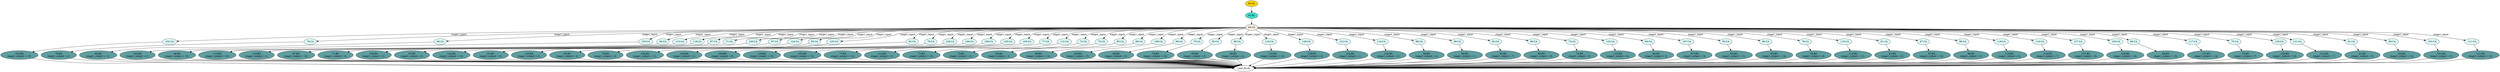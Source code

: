 strict digraph "" {
	node [label="\N"];
	"102:CA"	 [ast="<pyverilog.vparser.ast.Case object at 0x7fcbcfef7fd0>",
		fillcolor=lightcyan,
		label="102:CA",
		statements="[]",
		style=filled,
		typ=Case];
	"102:BS"	 [ast="<pyverilog.vparser.ast.BlockingSubstitution object at 0x7fcbcfef7e90>",
		fillcolor=cadetblue,
		label="102:BS
stage1_output = 15;",
		statements="[<pyverilog.vparser.ast.BlockingSubstitution object at 0x7fcbcfef7e90>]",
		style=filled,
		typ=BlockingSubstitution];
	"102:CA" -> "102:BS"	 [cond="[]",
		lineno=None];
	"79:CA"	 [ast="<pyverilog.vparser.ast.Case object at 0x7fcbf11d6e50>",
		fillcolor=lightcyan,
		label="79:CA",
		statements="[]",
		style=filled,
		typ=Case];
	"79:BS"	 [ast="<pyverilog.vparser.ast.BlockingSubstitution object at 0x7fcbf11d6ed0>",
		fillcolor=cadetblue,
		label="79:BS
stage1_output = 9;",
		statements="[<pyverilog.vparser.ast.BlockingSubstitution object at 0x7fcbf11d6ed0>]",
		style=filled,
		typ=BlockingSubstitution];
	"79:CA" -> "79:BS"	 [cond="[]",
		lineno=None];
	"109:BS"	 [ast="<pyverilog.vparser.ast.BlockingSubstitution object at 0x7fcbcfef7610>",
		fillcolor=cadetblue,
		label="109:BS
stage1_output = 5;",
		statements="[<pyverilog.vparser.ast.BlockingSubstitution object at 0x7fcbcfef7610>]",
		style=filled,
		typ=BlockingSubstitution];
	"Leaf_60:AL"	 [def_var="['stage1_output']",
		label="Leaf_60:AL"];
	"109:BS" -> "Leaf_60:AL"	 [cond="[]",
		lineno=None];
	"96:CA"	 [ast="<pyverilog.vparser.ast.Case object at 0x7fcbcfef7990>",
		fillcolor=lightcyan,
		label="96:CA",
		statements="[]",
		style=filled,
		typ=Case];
	"96:BS"	 [ast="<pyverilog.vparser.ast.BlockingSubstitution object at 0x7fcbcfef7890>",
		fillcolor=cadetblue,
		label="96:BS
stage1_output = 11;",
		statements="[<pyverilog.vparser.ast.BlockingSubstitution object at 0x7fcbcfef7890>]",
		style=filled,
		typ=BlockingSubstitution];
	"96:CA" -> "96:BS"	 [cond="[]",
		lineno=None];
	"105:BS"	 [ast="<pyverilog.vparser.ast.BlockingSubstitution object at 0x7fcbcfef7a10>",
		fillcolor=cadetblue,
		label="105:BS
stage1_output = 12;",
		statements="[<pyverilog.vparser.ast.BlockingSubstitution object at 0x7fcbcfef7a10>]",
		style=filled,
		typ=BlockingSubstitution];
	"105:BS" -> "Leaf_60:AL"	 [cond="[]",
		lineno=None];
	"78:BS"	 [ast="<pyverilog.vparser.ast.BlockingSubstitution object at 0x7fcbcfc3c650>",
		fillcolor=cadetblue,
		label="78:BS
stage1_output = 6;",
		statements="[<pyverilog.vparser.ast.BlockingSubstitution object at 0x7fcbcfc3c650>]",
		style=filled,
		typ=BlockingSubstitution];
	"78:BS" -> "Leaf_60:AL"	 [cond="[]",
		lineno=None];
	"103:CA"	 [ast="<pyverilog.vparser.ast.Case object at 0x7fcbcfc3c390>",
		fillcolor=lightcyan,
		label="103:CA",
		statements="[]",
		style=filled,
		typ=Case];
	"103:BS"	 [ast="<pyverilog.vparser.ast.BlockingSubstitution object at 0x7fcbcfc3c5d0>",
		fillcolor=cadetblue,
		label="103:BS
stage1_output = 2;",
		statements="[<pyverilog.vparser.ast.BlockingSubstitution object at 0x7fcbcfc3c5d0>]",
		style=filled,
		typ=BlockingSubstitution];
	"103:CA" -> "103:BS"	 [cond="[]",
		lineno=None];
	"84:CA"	 [ast="<pyverilog.vparser.ast.Case object at 0x7fcbcfc3c350>",
		fillcolor=lightcyan,
		label="84:CA",
		statements="[]",
		style=filled,
		typ=Case];
	"84:BS"	 [ast="<pyverilog.vparser.ast.BlockingSubstitution object at 0x7fcbcfc3c190>",
		fillcolor=cadetblue,
		label="84:BS
stage1_output = 13;",
		statements="[<pyverilog.vparser.ast.BlockingSubstitution object at 0x7fcbcfc3c190>]",
		style=filled,
		typ=BlockingSubstitution];
	"84:CA" -> "84:BS"	 [cond="[]",
		lineno=None];
	"113:CA"	 [ast="<pyverilog.vparser.ast.Case object at 0x7fcbcfc3cc10>",
		fillcolor=lightcyan,
		label="113:CA",
		statements="[]",
		style=filled,
		typ=Case];
	"113:BS"	 [ast="<pyverilog.vparser.ast.BlockingSubstitution object at 0x7fcbcfc3c9d0>",
		fillcolor=cadetblue,
		label="113:BS
stage1_output = 10;",
		statements="[<pyverilog.vparser.ast.BlockingSubstitution object at 0x7fcbcfc3c9d0>]",
		style=filled,
		typ=BlockingSubstitution];
	"113:CA" -> "113:BS"	 [cond="[]",
		lineno=None];
	"99:BS"	 [ast="<pyverilog.vparser.ast.BlockingSubstitution object at 0x7fcbcfc3cb50>",
		fillcolor=cadetblue,
		label="99:BS
stage1_output = 4;",
		statements="[<pyverilog.vparser.ast.BlockingSubstitution object at 0x7fcbcfc3cb50>]",
		style=filled,
		typ=BlockingSubstitution];
	"99:BS" -> "Leaf_60:AL"	 [cond="[]",
		lineno=None];
	"119:CA"	 [ast="<pyverilog.vparser.ast.Case object at 0x7fcbcfc3c750>",
		fillcolor=lightcyan,
		label="119:CA",
		statements="[]",
		style=filled,
		typ=Case];
	"119:BS"	 [ast="<pyverilog.vparser.ast.BlockingSubstitution object at 0x7fcbcfc3c510>",
		fillcolor=cadetblue,
		label="119:BS
stage1_output = 1;",
		statements="[<pyverilog.vparser.ast.BlockingSubstitution object at 0x7fcbcfc3c510>]",
		style=filled,
		typ=BlockingSubstitution];
	"119:CA" -> "119:BS"	 [cond="[]",
		lineno=None];
	"87:CA"	 [ast="<pyverilog.vparser.ast.Case object at 0x7fcbf11bc050>",
		fillcolor=lightcyan,
		label="87:CA",
		statements="[]",
		style=filled,
		typ=Case];
	"87:BS"	 [ast="<pyverilog.vparser.ast.BlockingSubstitution object at 0x7fcbf11bc0d0>",
		fillcolor=cadetblue,
		label="87:BS
stage1_output = 13;",
		statements="[<pyverilog.vparser.ast.BlockingSubstitution object at 0x7fcbf11bc0d0>]",
		style=filled,
		typ=BlockingSubstitution];
	"87:CA" -> "87:BS"	 [cond="[]",
		lineno=None];
	"95:BS"	 [ast="<pyverilog.vparser.ast.BlockingSubstitution object at 0x7fcbf11bc390>",
		fillcolor=cadetblue,
		label="95:BS
stage1_output = 3;",
		statements="[<pyverilog.vparser.ast.BlockingSubstitution object at 0x7fcbf11bc390>]",
		style=filled,
		typ=BlockingSubstitution];
	"95:BS" -> "Leaf_60:AL"	 [cond="[]",
		lineno=None];
	"126:BS"	 [ast="<pyverilog.vparser.ast.BlockingSubstitution object at 0x7fcbf11bc510>",
		fillcolor=cadetblue,
		label="126:BS
stage1_output = 11;",
		statements="[<pyverilog.vparser.ast.BlockingSubstitution object at 0x7fcbf11bc510>]",
		style=filled,
		typ=BlockingSubstitution];
	"126:BS" -> "Leaf_60:AL"	 [cond="[]",
		lineno=None];
	"71:CA"	 [ast="<pyverilog.vparser.ast.Case object at 0x7fcbf11bc690>",
		fillcolor=lightcyan,
		label="71:CA",
		statements="[]",
		style=filled,
		typ=Case];
	"71:BS"	 [ast="<pyverilog.vparser.ast.BlockingSubstitution object at 0x7fcbf11bc710>",
		fillcolor=cadetblue,
		label="71:BS
stage1_output = 4;",
		statements="[<pyverilog.vparser.ast.BlockingSubstitution object at 0x7fcbf11bc710>]",
		style=filled,
		typ=BlockingSubstitution];
	"71:CA" -> "71:BS"	 [cond="[]",
		lineno=None];
	"120:BS"	 [ast="<pyverilog.vparser.ast.BlockingSubstitution object at 0x7fcbf11f6450>",
		fillcolor=cadetblue,
		label="120:BS
stage1_output = 10;",
		statements="[<pyverilog.vparser.ast.BlockingSubstitution object at 0x7fcbf11f6450>]",
		style=filled,
		typ=BlockingSubstitution];
	"120:BS" -> "Leaf_60:AL"	 [cond="[]",
		lineno=None];
	"106:CA"	 [ast="<pyverilog.vparser.ast.Case object at 0x7fcbf11e6e50>",
		fillcolor=lightcyan,
		label="106:CA",
		statements="[]",
		style=filled,
		typ=Case];
	"106:BS"	 [ast="<pyverilog.vparser.ast.BlockingSubstitution object at 0x7fcbf11e6ed0>",
		fillcolor=cadetblue,
		label="106:BS
stage1_output = 2;",
		statements="[<pyverilog.vparser.ast.BlockingSubstitution object at 0x7fcbf11e6ed0>]",
		style=filled,
		typ=BlockingSubstitution];
	"106:CA" -> "106:BS"	 [cond="[]",
		lineno=None];
	"97:CA"	 [ast="<pyverilog.vparser.ast.Case object at 0x7fcbf11c5990>",
		fillcolor=lightcyan,
		label="97:CA",
		statements="[]",
		style=filled,
		typ=Case];
	"97:BS"	 [ast="<pyverilog.vparser.ast.BlockingSubstitution object at 0x7fcbf11c5a10>",
		fillcolor=cadetblue,
		label="97:BS
stage1_output = 8;",
		statements="[<pyverilog.vparser.ast.BlockingSubstitution object at 0x7fcbf11c5a10>]",
		style=filled,
		typ=BlockingSubstitution];
	"97:CA" -> "97:BS"	 [cond="[]",
		lineno=None];
	"124:CA"	 [ast="<pyverilog.vparser.ast.Case object at 0x7fcbf11bcc90>",
		fillcolor=lightcyan,
		label="124:CA",
		statements="[]",
		style=filled,
		typ=Case];
	"124:BS"	 [ast="<pyverilog.vparser.ast.BlockingSubstitution object at 0x7fcbf11bcd10>",
		fillcolor=cadetblue,
		label="124:BS
stage1_output = 13;",
		statements="[<pyverilog.vparser.ast.BlockingSubstitution object at 0x7fcbf11bcd10>]",
		style=filled,
		typ=BlockingSubstitution];
	"124:CA" -> "124:BS"	 [cond="[]",
		lineno=None];
	"83:CA"	 [ast="<pyverilog.vparser.ast.Case object at 0x7fcbf11bced0>",
		fillcolor=lightcyan,
		label="83:CA",
		statements="[]",
		style=filled,
		typ=Case];
	"83:BS"	 [ast="<pyverilog.vparser.ast.BlockingSubstitution object at 0x7fcbf11bcf50>",
		fillcolor=cadetblue,
		label="83:BS
stage1_output = 6;",
		statements="[<pyverilog.vparser.ast.BlockingSubstitution object at 0x7fcbf11bcf50>]",
		style=filled,
		typ=BlockingSubstitution];
	"83:CA" -> "83:BS"	 [cond="[]",
		lineno=None];
	"125:CA"	 [ast="<pyverilog.vparser.ast.Case object at 0x7fcbf11c5150>",
		fillcolor=lightcyan,
		label="125:CA",
		statements="[]",
		style=filled,
		typ=Case];
	"125:BS"	 [ast="<pyverilog.vparser.ast.BlockingSubstitution object at 0x7fcbf11c51d0>",
		fillcolor=cadetblue,
		label="125:BS
stage1_output = 0;",
		statements="[<pyverilog.vparser.ast.BlockingSubstitution object at 0x7fcbf11c51d0>]",
		style=filled,
		typ=BlockingSubstitution];
	"125:CA" -> "125:BS"	 [cond="[]",
		lineno=None];
	"84:BS" -> "Leaf_60:AL"	 [cond="[]",
		lineno=None];
	"103:BS" -> "Leaf_60:AL"	 [cond="[]",
		lineno=None];
	"82:CA"	 [ast="<pyverilog.vparser.ast.Case object at 0x7fcbf11c5390>",
		fillcolor=lightcyan,
		label="82:CA",
		statements="[]",
		style=filled,
		typ=Case];
	"82:BS"	 [ast="<pyverilog.vparser.ast.BlockingSubstitution object at 0x7fcbf11c5410>",
		fillcolor=cadetblue,
		label="82:BS
stage1_output = 0;",
		statements="[<pyverilog.vparser.ast.BlockingSubstitution object at 0x7fcbf11c5410>]",
		style=filled,
		typ=BlockingSubstitution];
	"82:CA" -> "82:BS"	 [cond="[]",
		lineno=None];
	"76:CA"	 [ast="<pyverilog.vparser.ast.Case object at 0x7fcbf11c55d0>",
		fillcolor=lightcyan,
		label="76:CA",
		statements="[]",
		style=filled,
		typ=Case];
	"76:BS"	 [ast="<pyverilog.vparser.ast.BlockingSubstitution object at 0x7fcbf11c5650>",
		fillcolor=cadetblue,
		label="76:BS
stage1_output = 2;",
		statements="[<pyverilog.vparser.ast.BlockingSubstitution object at 0x7fcbf11c5650>]",
		style=filled,
		typ=BlockingSubstitution];
	"76:CA" -> "76:BS"	 [cond="[]",
		lineno=None];
	"74:BS"	 [ast="<pyverilog.vparser.ast.BlockingSubstitution object at 0x7fcbf11c5810>",
		fillcolor=cadetblue,
		label="74:BS
stage1_output = 9;",
		statements="[<pyverilog.vparser.ast.BlockingSubstitution object at 0x7fcbf11c5810>]",
		style=filled,
		typ=BlockingSubstitution];
	"74:BS" -> "Leaf_60:AL"	 [cond="[]",
		lineno=None];
	"90:BS"	 [ast="<pyverilog.vparser.ast.BlockingSubstitution object at 0x7fcbf11bcb10>",
		fillcolor=cadetblue,
		label="90:BS
stage1_output = 14;",
		statements="[<pyverilog.vparser.ast.BlockingSubstitution object at 0x7fcbf11bcb10>]",
		style=filled,
		typ=BlockingSubstitution];
	"90:BS" -> "Leaf_60:AL"	 [cond="[]",
		lineno=None];
	"126:CA"	 [ast="<pyverilog.vparser.ast.Case object at 0x7fcbf11c5bd0>",
		fillcolor=lightcyan,
		label="126:CA",
		statements="[]",
		style=filled,
		typ=Case];
	"126:CA" -> "126:BS"	 [cond="[]",
		lineno=None];
	"71:BS" -> "Leaf_60:AL"	 [cond="[]",
		lineno=None];
	"100:BS"	 [ast="<pyverilog.vparser.ast.BlockingSubstitution object at 0x7fcbf11c5c90>",
		fillcolor=cadetblue,
		label="100:BS
stage1_output = 14;",
		statements="[<pyverilog.vparser.ast.BlockingSubstitution object at 0x7fcbf11c5c90>]",
		style=filled,
		typ=BlockingSubstitution];
	"100:BS" -> "Leaf_60:AL"	 [cond="[]",
		lineno=None];
	"73:BS"	 [ast="<pyverilog.vparser.ast.BlockingSubstitution object at 0x7fcbf11c5e10>",
		fillcolor=cadetblue,
		label="73:BS
stage1_output = 2;",
		statements="[<pyverilog.vparser.ast.BlockingSubstitution object at 0x7fcbf11c5e10>]",
		style=filled,
		typ=BlockingSubstitution];
	"73:BS" -> "Leaf_60:AL"	 [cond="[]",
		lineno=None];
	"67:BS"	 [ast="<pyverilog.vparser.ast.BlockingSubstitution object at 0x7fcbf11ceed0>",
		fillcolor=cadetblue,
		label="67:BS
stage1_output = 10;",
		statements="[<pyverilog.vparser.ast.BlockingSubstitution object at 0x7fcbf11ceed0>]",
		style=filled,
		typ=BlockingSubstitution];
	"67:BS" -> "Leaf_60:AL"	 [cond="[]",
		lineno=None];
	"115:BS"	 [ast="<pyverilog.vparser.ast.BlockingSubstitution object at 0x7fcbf11eeb10>",
		fillcolor=cadetblue,
		label="115:BS
stage1_output = 11;",
		statements="[<pyverilog.vparser.ast.BlockingSubstitution object at 0x7fcbf11eeb10>]",
		style=filled,
		typ=BlockingSubstitution];
	"115:BS" -> "Leaf_60:AL"	 [cond="[]",
		lineno=None];
	"123:BS"	 [ast="<pyverilog.vparser.ast.BlockingSubstitution object at 0x7fcbf11f6b10>",
		fillcolor=cadetblue,
		label="123:BS
stage1_output = 6;",
		statements="[<pyverilog.vparser.ast.BlockingSubstitution object at 0x7fcbf11f6b10>]",
		style=filled,
		typ=BlockingSubstitution];
	"123:BS" -> "Leaf_60:AL"	 [cond="[]",
		lineno=None];
	"104:CA"	 [ast="<pyverilog.vparser.ast.Case object at 0x7fcbf11ce690>",
		fillcolor=lightcyan,
		label="104:CA",
		statements="[]",
		style=filled,
		typ=Case];
	"104:BS"	 [ast="<pyverilog.vparser.ast.BlockingSubstitution object at 0x7fcbf11ce710>",
		fillcolor=cadetblue,
		label="104:BS
stage1_output = 5;",
		statements="[<pyverilog.vparser.ast.BlockingSubstitution object at 0x7fcbf11ce710>]",
		style=filled,
		typ=BlockingSubstitution];
	"104:CA" -> "104:BS"	 [cond="[]",
		lineno=None];
	"108:CA"	 [ast="<pyverilog.vparser.ast.Case object at 0x7fcbf11ce8d0>",
		fillcolor=lightcyan,
		label="108:CA",
		statements="[]",
		style=filled,
		typ=Case];
	"108:BS"	 [ast="<pyverilog.vparser.ast.BlockingSubstitution object at 0x7fcbf11ce950>",
		fillcolor=cadetblue,
		label="108:BS
stage1_output = 8;",
		statements="[<pyverilog.vparser.ast.BlockingSubstitution object at 0x7fcbf11ce950>]",
		style=filled,
		typ=BlockingSubstitution];
	"108:CA" -> "108:BS"	 [cond="[]",
		lineno=None];
	"64:CS"	 [ast="<pyverilog.vparser.ast.CaseStatement object at 0x7fcbf11ceb10>",
		fillcolor=linen,
		label="64:CS",
		statements="[]",
		style=filled,
		typ=CaseStatement];
	"64:CS" -> "102:CA"	 [cond="['stage1_input']",
		label=stage1_input,
		lineno=64];
	"64:CS" -> "79:CA"	 [cond="['stage1_input']",
		label=stage1_input,
		lineno=64];
	"64:CS" -> "96:CA"	 [cond="['stage1_input']",
		label=stage1_input,
		lineno=64];
	"64:CS" -> "103:CA"	 [cond="['stage1_input']",
		label=stage1_input,
		lineno=64];
	"64:CS" -> "84:CA"	 [cond="['stage1_input']",
		label=stage1_input,
		lineno=64];
	"64:CS" -> "113:CA"	 [cond="['stage1_input']",
		label=stage1_input,
		lineno=64];
	"64:CS" -> "119:CA"	 [cond="['stage1_input']",
		label=stage1_input,
		lineno=64];
	"64:CS" -> "87:CA"	 [cond="['stage1_input']",
		label=stage1_input,
		lineno=64];
	"64:CS" -> "71:CA"	 [cond="['stage1_input']",
		label=stage1_input,
		lineno=64];
	"64:CS" -> "106:CA"	 [cond="['stage1_input']",
		label=stage1_input,
		lineno=64];
	"64:CS" -> "97:CA"	 [cond="['stage1_input']",
		label=stage1_input,
		lineno=64];
	"64:CS" -> "124:CA"	 [cond="['stage1_input']",
		label=stage1_input,
		lineno=64];
	"64:CS" -> "83:CA"	 [cond="['stage1_input']",
		label=stage1_input,
		lineno=64];
	"64:CS" -> "125:CA"	 [cond="['stage1_input']",
		label=stage1_input,
		lineno=64];
	"64:CS" -> "82:CA"	 [cond="['stage1_input']",
		label=stage1_input,
		lineno=64];
	"64:CS" -> "76:CA"	 [cond="['stage1_input']",
		label=stage1_input,
		lineno=64];
	"64:CS" -> "126:CA"	 [cond="['stage1_input']",
		label=stage1_input,
		lineno=64];
	"64:CS" -> "104:CA"	 [cond="['stage1_input']",
		label=stage1_input,
		lineno=64];
	"64:CS" -> "108:CA"	 [cond="['stage1_input']",
		label=stage1_input,
		lineno=64];
	"129:CA"	 [ast="<pyverilog.vparser.ast.Case object at 0x7fcbf11f6cd0>",
		fillcolor=lightcyan,
		label="129:CA",
		statements="[]",
		style=filled,
		typ=Case];
	"64:CS" -> "129:CA"	 [cond="['stage1_input']",
		label=stage1_input,
		lineno=64];
	"105:CA"	 [ast="<pyverilog.vparser.ast.Case object at 0x7fcbf11e6d90>",
		fillcolor=lightcyan,
		label="105:CA",
		statements="[]",
		style=filled,
		typ=Case];
	"64:CS" -> "105:CA"	 [cond="['stage1_input']",
		label=stage1_input,
		lineno=64];
	"77:CA"	 [ast="<pyverilog.vparser.ast.Case object at 0x7fcbf11c5f90>",
		fillcolor=lightcyan,
		label="77:CA",
		statements="[]",
		style=filled,
		typ=Case];
	"64:CS" -> "77:CA"	 [cond="['stage1_input']",
		label=stage1_input,
		lineno=64];
	"112:CA"	 [ast="<pyverilog.vparser.ast.Case object at 0x7fcbf11ce210>",
		fillcolor=lightcyan,
		label="112:CA",
		statements="[]",
		style=filled,
		typ=Case];
	"64:CS" -> "112:CA"	 [cond="['stage1_input']",
		label=stage1_input,
		lineno=64];
	"72:CA"	 [ast="<pyverilog.vparser.ast.Case object at 0x7fcbf11d6790>",
		fillcolor=lightcyan,
		label="72:CA",
		statements="[]",
		style=filled,
		typ=Case];
	"64:CS" -> "72:CA"	 [cond="['stage1_input']",
		label=stage1_input,
		lineno=64];
	"73:CA"	 [ast="<pyverilog.vparser.ast.Case object at 0x7fcbf11d69d0>",
		fillcolor=lightcyan,
		label="73:CA",
		statements="[]",
		style=filled,
		typ=Case];
	"64:CS" -> "73:CA"	 [cond="['stage1_input']",
		label=stage1_input,
		lineno=64];
	"85:CA"	 [ast="<pyverilog.vparser.ast.Case object at 0x7fcbf11de3d0>",
		fillcolor=lightcyan,
		label="85:CA",
		statements="[]",
		style=filled,
		typ=Case];
	"64:CS" -> "85:CA"	 [cond="['stage1_input']",
		label=stage1_input,
		lineno=64];
	"89:CA"	 [ast="<pyverilog.vparser.ast.Case object at 0x7fcbf11dea90>",
		fillcolor=lightcyan,
		label="89:CA",
		statements="[]",
		style=filled,
		typ=Case];
	"64:CS" -> "89:CA"	 [cond="['stage1_input']",
		label=stage1_input,
		lineno=64];
	"109:CA"	 [ast="<pyverilog.vparser.ast.Case object at 0x7fcbf11ee310>",
		fillcolor=lightcyan,
		label="109:CA",
		statements="[]",
		style=filled,
		typ=Case];
	"64:CS" -> "109:CA"	 [cond="['stage1_input']",
		label=stage1_input,
		lineno=64];
	"98:CA"	 [ast="<pyverilog.vparser.ast.Case object at 0x7fcbf11e6790>",
		fillcolor=lightcyan,
		label="98:CA",
		statements="[]",
		style=filled,
		typ=Case];
	"64:CS" -> "98:CA"	 [cond="['stage1_input']",
		label=stage1_input,
		lineno=64];
	"70:CA"	 [ast="<pyverilog.vparser.ast.Case object at 0x7fcbf11d6550>",
		fillcolor=lightcyan,
		label="70:CA",
		statements="[]",
		style=filled,
		typ=Case];
	"64:CS" -> "70:CA"	 [cond="['stage1_input']",
		label=stage1_input,
		lineno=64];
	"95:CA"	 [ast="<pyverilog.vparser.ast.Case object at 0x7fcbf11e66d0>",
		fillcolor=lightcyan,
		label="95:CA",
		statements="[]",
		style=filled,
		typ=Case];
	"64:CS" -> "95:CA"	 [cond="['stage1_input']",
		label=stage1_input,
		lineno=64];
	"99:CA"	 [ast="<pyverilog.vparser.ast.Case object at 0x7fcbf11e69d0>",
		fillcolor=lightcyan,
		label="99:CA",
		statements="[]",
		style=filled,
		typ=Case];
	"64:CS" -> "99:CA"	 [cond="['stage1_input']",
		label=stage1_input,
		lineno=64];
	"110:CA"	 [ast="<pyverilog.vparser.ast.Case object at 0x7fcbf11ee3d0>",
		fillcolor=lightcyan,
		label="110:CA",
		statements="[]",
		style=filled,
		typ=Case];
	"64:CS" -> "110:CA"	 [cond="['stage1_input']",
		label=stage1_input,
		lineno=64];
	"128:CA"	 [ast="<pyverilog.vparser.ast.Case object at 0x7fcbf11ce450>",
		fillcolor=lightcyan,
		label="128:CA",
		statements="[]",
		style=filled,
		typ=Case];
	"64:CS" -> "128:CA"	 [cond="['stage1_input']",
		label=stage1_input,
		lineno=64];
	"122:CA"	 [ast="<pyverilog.vparser.ast.Case object at 0x7fcbf11f6850>",
		fillcolor=lightcyan,
		label="122:CA",
		statements="[]",
		style=filled,
		typ=Case];
	"64:CS" -> "122:CA"	 [cond="['stage1_input']",
		label=stage1_input,
		lineno=64];
	"116:CA"	 [ast="<pyverilog.vparser.ast.Case object at 0x7fcbf11eecd0>",
		fillcolor=lightcyan,
		label="116:CA",
		statements="[]",
		style=filled,
		typ=Case];
	"64:CS" -> "116:CA"	 [cond="['stage1_input']",
		label=stage1_input,
		lineno=64];
	"88:CA"	 [ast="<pyverilog.vparser.ast.Case object at 0x7fcbf11de850>",
		fillcolor=lightcyan,
		label="88:CA",
		statements="[]",
		style=filled,
		typ=Case];
	"64:CS" -> "88:CA"	 [cond="['stage1_input']",
		label=stage1_input,
		lineno=64];
	"68:CA"	 [ast="<pyverilog.vparser.ast.Case object at 0x7fcbf11d60d0>",
		fillcolor=lightcyan,
		label="68:CA",
		statements="[]",
		style=filled,
		typ=Case];
	"64:CS" -> "68:CA"	 [cond="['stage1_input']",
		label=stage1_input,
		lineno=64];
	"92:CA"	 [ast="<pyverilog.vparser.ast.Case object at 0x7fcbf11defd0>",
		fillcolor=lightcyan,
		label="92:CA",
		statements="[]",
		style=filled,
		typ=Case];
	"64:CS" -> "92:CA"	 [cond="['stage1_input']",
		label=stage1_input,
		lineno=64];
	"80:CA"	 [ast="<pyverilog.vparser.ast.Case object at 0x7fcbf11de0d0>",
		fillcolor=lightcyan,
		label="80:CA",
		statements="[]",
		style=filled,
		typ=Case];
	"64:CS" -> "80:CA"	 [cond="['stage1_input']",
		label=stage1_input,
		lineno=64];
	"74:CA"	 [ast="<pyverilog.vparser.ast.Case object at 0x7fcbf11d6a90>",
		fillcolor=lightcyan,
		label="74:CA",
		statements="[]",
		style=filled,
		typ=Case];
	"64:CS" -> "74:CA"	 [cond="['stage1_input']",
		label=stage1_input,
		lineno=64];
	"123:CA"	 [ast="<pyverilog.vparser.ast.Case object at 0x7fcbf11f6a90>",
		fillcolor=lightcyan,
		label="123:CA",
		statements="[]",
		style=filled,
		typ=Case];
	"64:CS" -> "123:CA"	 [cond="['stage1_input']",
		label=stage1_input,
		lineno=64];
	"94:CA"	 [ast="<pyverilog.vparser.ast.Case object at 0x7fcbf11e6490>",
		fillcolor=lightcyan,
		label="94:CA",
		statements="[]",
		style=filled,
		typ=Case];
	"64:CS" -> "94:CA"	 [cond="['stage1_input']",
		label=stage1_input,
		lineno=64];
	"107:CA"	 [ast="<pyverilog.vparser.ast.Case object at 0x7fcbf11ee0d0>",
		fillcolor=lightcyan,
		label="107:CA",
		statements="[]",
		style=filled,
		typ=Case];
	"64:CS" -> "107:CA"	 [cond="['stage1_input']",
		label=stage1_input,
		lineno=64];
	"93:CA"	 [ast="<pyverilog.vparser.ast.Case object at 0x7fcbf11e6250>",
		fillcolor=lightcyan,
		label="93:CA",
		statements="[]",
		style=filled,
		typ=Case];
	"64:CS" -> "93:CA"	 [cond="['stage1_input']",
		label=stage1_input,
		lineno=64];
	"90:CA"	 [ast="<pyverilog.vparser.ast.Case object at 0x7fcbf11decd0>",
		fillcolor=lightcyan,
		label="90:CA",
		statements="[]",
		style=filled,
		typ=Case];
	"64:CS" -> "90:CA"	 [cond="['stage1_input']",
		label=stage1_input,
		lineno=64];
	"78:CA"	 [ast="<pyverilog.vparser.ast.Case object at 0x7fcbf11d6d90>",
		fillcolor=lightcyan,
		label="78:CA",
		statements="[]",
		style=filled,
		typ=Case];
	"64:CS" -> "78:CA"	 [cond="['stage1_input']",
		label=stage1_input,
		lineno=64];
	"115:CA"	 [ast="<pyverilog.vparser.ast.Case object at 0x7fcbf11eea90>",
		fillcolor=lightcyan,
		label="115:CA",
		statements="[]",
		style=filled,
		typ=Case];
	"64:CS" -> "115:CA"	 [cond="['stage1_input']",
		label=stage1_input,
		lineno=64];
	"91:CA"	 [ast="<pyverilog.vparser.ast.Case object at 0x7fcbf11ded90>",
		fillcolor=lightcyan,
		label="91:CA",
		statements="[]",
		style=filled,
		typ=Case];
	"64:CS" -> "91:CA"	 [cond="['stage1_input']",
		label=stage1_input,
		lineno=64];
	"67:CA"	 [ast="<pyverilog.vparser.ast.Case object at 0x7fcbf11cee50>",
		fillcolor=lightcyan,
		label="67:CA",
		statements="[]",
		style=filled,
		typ=Case];
	"64:CS" -> "67:CA"	 [cond="['stage1_input']",
		label=stage1_input,
		lineno=64];
	"86:CA"	 [ast="<pyverilog.vparser.ast.Case object at 0x7fcbf11de610>",
		fillcolor=lightcyan,
		label="86:CA",
		statements="[]",
		style=filled,
		typ=Case];
	"64:CS" -> "86:CA"	 [cond="['stage1_input']",
		label=stage1_input,
		lineno=64];
	"118:CA"	 [ast="<pyverilog.vparser.ast.Case object at 0x7fcbf11f6190>",
		fillcolor=lightcyan,
		label="118:CA",
		statements="[]",
		style=filled,
		typ=Case];
	"64:CS" -> "118:CA"	 [cond="['stage1_input']",
		label=stage1_input,
		lineno=64];
	"114:CA"	 [ast="<pyverilog.vparser.ast.Case object at 0x7fcbf11ee850>",
		fillcolor=lightcyan,
		label="114:CA",
		statements="[]",
		style=filled,
		typ=Case];
	"64:CS" -> "114:CA"	 [cond="['stage1_input']",
		label=stage1_input,
		lineno=64];
	"127:CA"	 [ast="<pyverilog.vparser.ast.Case object at 0x7fcbf11bc8d0>",
		fillcolor=lightcyan,
		label="127:CA",
		statements="[]",
		style=filled,
		typ=Case];
	"64:CS" -> "127:CA"	 [cond="['stage1_input']",
		label=stage1_input,
		lineno=64];
	"100:CA"	 [ast="<pyverilog.vparser.ast.Case object at 0x7fcbf11e6a90>",
		fillcolor=lightcyan,
		label="100:CA",
		statements="[]",
		style=filled,
		typ=Case];
	"64:CS" -> "100:CA"	 [cond="['stage1_input']",
		label=stage1_input,
		lineno=64];
	"69:CA"	 [ast="<pyverilog.vparser.ast.Case object at 0x7fcbf11d6310>",
		fillcolor=lightcyan,
		label="69:CA",
		statements="[]",
		style=filled,
		typ=Case];
	"64:CS" -> "69:CA"	 [cond="['stage1_input']",
		label=stage1_input,
		lineno=64];
	"117:CA"	 [ast="<pyverilog.vparser.ast.Case object at 0x7fcbf11eef10>",
		fillcolor=lightcyan,
		label="117:CA",
		statements="[]",
		style=filled,
		typ=Case];
	"64:CS" -> "117:CA"	 [cond="['stage1_input']",
		label=stage1_input,
		lineno=64];
	"75:CA"	 [ast="<pyverilog.vparser.ast.Case object at 0x7fcbf11d6b50>",
		fillcolor=lightcyan,
		label="75:CA",
		statements="[]",
		style=filled,
		typ=Case];
	"64:CS" -> "75:CA"	 [cond="['stage1_input']",
		label=stage1_input,
		lineno=64];
	"120:CA"	 [ast="<pyverilog.vparser.ast.Case object at 0x7fcbf11f63d0>",
		fillcolor=lightcyan,
		label="120:CA",
		statements="[]",
		style=filled,
		typ=Case];
	"64:CS" -> "120:CA"	 [cond="['stage1_input']",
		label=stage1_input,
		lineno=64];
	"121:CA"	 [ast="<pyverilog.vparser.ast.Case object at 0x7fcbf11f6610>",
		fillcolor=lightcyan,
		label="121:CA",
		statements="[]",
		style=filled,
		typ=Case];
	"64:CS" -> "121:CA"	 [cond="['stage1_input']",
		label=stage1_input,
		lineno=64];
	"81:CA"	 [ast="<pyverilog.vparser.ast.Case object at 0x7fcbf11de310>",
		fillcolor=lightcyan,
		label="81:CA",
		statements="[]",
		style=filled,
		typ=Case];
	"64:CS" -> "81:CA"	 [cond="['stage1_input']",
		label=stage1_input,
		lineno=64];
	"66:CA"	 [ast="<pyverilog.vparser.ast.Case object at 0x7fcbf11cec10>",
		fillcolor=lightcyan,
		label="66:CA",
		statements="[]",
		style=filled,
		typ=Case];
	"64:CS" -> "66:CA"	 [cond="['stage1_input']",
		label=stage1_input,
		lineno=64];
	"101:CA"	 [ast="<pyverilog.vparser.ast.Case object at 0x7fcbf11e6b50>",
		fillcolor=lightcyan,
		label="101:CA",
		statements="[]",
		style=filled,
		typ=Case];
	"64:CS" -> "101:CA"	 [cond="['stage1_input']",
		label=stage1_input,
		lineno=64];
	"111:CA"	 [ast="<pyverilog.vparser.ast.Case object at 0x7fcbf11ee610>",
		fillcolor=lightcyan,
		label="111:CA",
		statements="[]",
		style=filled,
		typ=Case];
	"64:CS" -> "111:CA"	 [cond="['stage1_input']",
		label=stage1_input,
		lineno=64];
	"85:BS"	 [ast="<pyverilog.vparser.ast.BlockingSubstitution object at 0x7fcbf11de450>",
		fillcolor=cadetblue,
		label="85:BS
stage1_output = 1;",
		statements="[<pyverilog.vparser.ast.BlockingSubstitution object at 0x7fcbf11de450>]",
		style=filled,
		typ=BlockingSubstitution];
	"85:BS" -> "Leaf_60:AL"	 [cond="[]",
		lineno=None];
	"129:BS"	 [ast="<pyverilog.vparser.ast.BlockingSubstitution object at 0x7fcbf11f6d50>",
		fillcolor=cadetblue,
		label="129:BS
stage1_output = 13;",
		statements="[<pyverilog.vparser.ast.BlockingSubstitution object at 0x7fcbf11f6d50>]",
		style=filled,
		typ=BlockingSubstitution];
	"129:CA" -> "129:BS"	 [cond="[]",
		lineno=None];
	"105:CA" -> "105:BS"	 [cond="[]",
		lineno=None];
	"60:AL"	 [ast="<pyverilog.vparser.ast.Always object at 0x7fcbf11f6f50>",
		clk_sens=False,
		fillcolor=gold,
		label="60:AL",
		sens="['stage1_input']",
		statements="[]",
		style=filled,
		typ=Always,
		use_var="['stage1_input']"];
	"62:BL"	 [ast="<pyverilog.vparser.ast.Block object at 0x7fcbf117e110>",
		fillcolor=turquoise,
		label="62:BL",
		statements="[]",
		style=filled,
		typ=Block];
	"60:AL" -> "62:BL"	 [cond="[]",
		lineno=None];
	"77:BS"	 [ast="<pyverilog.vparser.ast.BlockingSubstitution object at 0x7fcbf11ce050>",
		fillcolor=cadetblue,
		label="77:BS
stage1_output = 12;",
		statements="[<pyverilog.vparser.ast.BlockingSubstitution object at 0x7fcbf11ce050>]",
		style=filled,
		typ=BlockingSubstitution];
	"77:CA" -> "77:BS"	 [cond="[]",
		lineno=None];
	"93:BS"	 [ast="<pyverilog.vparser.ast.BlockingSubstitution object at 0x7fcbf11e62d0>",
		fillcolor=cadetblue,
		label="93:BS
stage1_output = 11;",
		statements="[<pyverilog.vparser.ast.BlockingSubstitution object at 0x7fcbf11e62d0>]",
		style=filled,
		typ=BlockingSubstitution];
	"93:BS" -> "Leaf_60:AL"	 [cond="[]",
		lineno=None];
	"110:BS"	 [ast="<pyverilog.vparser.ast.BlockingSubstitution object at 0x7fcbf11ee450>",
		fillcolor=cadetblue,
		label="110:BS
stage1_output = 12;",
		statements="[<pyverilog.vparser.ast.BlockingSubstitution object at 0x7fcbf11ee450>]",
		style=filled,
		typ=BlockingSubstitution];
	"110:BS" -> "Leaf_60:AL"	 [cond="[]",
		lineno=None];
	"70:BS"	 [ast="<pyverilog.vparser.ast.BlockingSubstitution object at 0x7fcbf11d65d0>",
		fillcolor=cadetblue,
		label="70:BS
stage1_output = 10;",
		statements="[<pyverilog.vparser.ast.BlockingSubstitution object at 0x7fcbf11d65d0>]",
		style=filled,
		typ=BlockingSubstitution];
	"70:BS" -> "Leaf_60:AL"	 [cond="[]",
		lineno=None];
	"107:BS"	 [ast="<pyverilog.vparser.ast.BlockingSubstitution object at 0x7fcbf11ee150>",
		fillcolor=cadetblue,
		label="107:BS
stage1_output = 9;",
		statements="[<pyverilog.vparser.ast.BlockingSubstitution object at 0x7fcbf11ee150>]",
		style=filled,
		typ=BlockingSubstitution];
	"107:BS" -> "Leaf_60:AL"	 [cond="[]",
		lineno=None];
	"98:BS"	 [ast="<pyverilog.vparser.ast.BlockingSubstitution object at 0x7fcbf11e6810>",
		fillcolor=cadetblue,
		label="98:BS
stage1_output = 9;",
		statements="[<pyverilog.vparser.ast.BlockingSubstitution object at 0x7fcbf11e6810>]",
		style=filled,
		typ=BlockingSubstitution];
	"98:BS" -> "Leaf_60:AL"	 [cond="[]",
		lineno=None];
	"112:BS"	 [ast="<pyverilog.vparser.ast.BlockingSubstitution object at 0x7fcbf11ce290>",
		fillcolor=cadetblue,
		label="112:BS
stage1_output = 3;",
		statements="[<pyverilog.vparser.ast.BlockingSubstitution object at 0x7fcbf11ce290>]",
		style=filled,
		typ=BlockingSubstitution];
	"112:CA" -> "112:BS"	 [cond="[]",
		lineno=None];
	"83:BS" -> "Leaf_60:AL"	 [cond="[]",
		lineno=None];
	"72:BS"	 [ast="<pyverilog.vparser.ast.BlockingSubstitution object at 0x7fcbf11d6810>",
		fillcolor=cadetblue,
		label="72:BS
stage1_output = 15;",
		statements="[<pyverilog.vparser.ast.BlockingSubstitution object at 0x7fcbf11d6810>]",
		style=filled,
		typ=BlockingSubstitution];
	"72:CA" -> "72:BS"	 [cond="[]",
		lineno=None];
	"73:CA" -> "73:BS"	 [cond="[]",
		lineno=None];
	"85:CA" -> "85:BS"	 [cond="[]",
		lineno=None];
	"89:BS"	 [ast="<pyverilog.vparser.ast.BlockingSubstitution object at 0x7fcbf11deb10>",
		fillcolor=cadetblue,
		label="89:BS
stage1_output = 14;",
		statements="[<pyverilog.vparser.ast.BlockingSubstitution object at 0x7fcbf11deb10>]",
		style=filled,
		typ=BlockingSubstitution];
	"89:CA" -> "89:BS"	 [cond="[]",
		lineno=None];
	"129:BS" -> "Leaf_60:AL"	 [cond="[]",
		lineno=None];
	"109:CA" -> "109:BS"	 [cond="[]",
		lineno=None];
	"96:BS" -> "Leaf_60:AL"	 [cond="[]",
		lineno=None];
	"98:CA" -> "98:BS"	 [cond="[]",
		lineno=None];
	"102:BS" -> "Leaf_60:AL"	 [cond="[]",
		lineno=None];
	"62:BL" -> "64:CS"	 [cond="[]",
		lineno=None];
	"70:CA" -> "70:BS"	 [cond="[]",
		lineno=None];
	"124:BS" -> "Leaf_60:AL"	 [cond="[]",
		lineno=None];
	"95:CA" -> "95:BS"	 [cond="[]",
		lineno=None];
	"119:BS" -> "Leaf_60:AL"	 [cond="[]",
		lineno=None];
	"99:CA" -> "99:BS"	 [cond="[]",
		lineno=None];
	"113:BS" -> "Leaf_60:AL"	 [cond="[]",
		lineno=None];
	"87:BS" -> "Leaf_60:AL"	 [cond="[]",
		lineno=None];
	"75:BS"	 [ast="<pyverilog.vparser.ast.BlockingSubstitution object at 0x7fcbf11d6bd0>",
		fillcolor=cadetblue,
		label="75:BS
stage1_output = 7;",
		statements="[<pyverilog.vparser.ast.BlockingSubstitution object at 0x7fcbf11d6bd0>]",
		style=filled,
		typ=BlockingSubstitution];
	"75:BS" -> "Leaf_60:AL"	 [cond="[]",
		lineno=None];
	"110:CA" -> "110:BS"	 [cond="[]",
		lineno=None];
	"128:BS"	 [ast="<pyverilog.vparser.ast.BlockingSubstitution object at 0x7fcbf11ce4d0>",
		fillcolor=cadetblue,
		label="128:BS
stage1_output = 6;",
		statements="[<pyverilog.vparser.ast.BlockingSubstitution object at 0x7fcbf11ce4d0>]",
		style=filled,
		typ=BlockingSubstitution];
	"128:CA" -> "128:BS"	 [cond="[]",
		lineno=None];
	"68:BS"	 [ast="<pyverilog.vparser.ast.BlockingSubstitution object at 0x7fcbf11d6150>",
		fillcolor=cadetblue,
		label="68:BS
stage1_output = 1;",
		statements="[<pyverilog.vparser.ast.BlockingSubstitution object at 0x7fcbf11d6150>]",
		style=filled,
		typ=BlockingSubstitution];
	"68:BS" -> "Leaf_60:AL"	 [cond="[]",
		lineno=None];
	"79:BS" -> "Leaf_60:AL"	 [cond="[]",
		lineno=None];
	"122:BS"	 [ast="<pyverilog.vparser.ast.BlockingSubstitution object at 0x7fcbf11f68d0>",
		fillcolor=cadetblue,
		label="122:BS
stage1_output = 1;",
		statements="[<pyverilog.vparser.ast.BlockingSubstitution object at 0x7fcbf11f68d0>]",
		style=filled,
		typ=BlockingSubstitution];
	"122:CA" -> "122:BS"	 [cond="[]",
		lineno=None];
	"116:BS"	 [ast="<pyverilog.vparser.ast.BlockingSubstitution object at 0x7fcbf11eed50>",
		fillcolor=cadetblue,
		label="116:BS
stage1_output = 0;",
		statements="[<pyverilog.vparser.ast.BlockingSubstitution object at 0x7fcbf11eed50>]",
		style=filled,
		typ=BlockingSubstitution];
	"116:CA" -> "116:BS"	 [cond="[]",
		lineno=None];
	"88:BS"	 [ast="<pyverilog.vparser.ast.BlockingSubstitution object at 0x7fcbf11de8d0>",
		fillcolor=cadetblue,
		label="88:BS
stage1_output = 4;",
		statements="[<pyverilog.vparser.ast.BlockingSubstitution object at 0x7fcbf11de8d0>]",
		style=filled,
		typ=BlockingSubstitution];
	"88:CA" -> "88:BS"	 [cond="[]",
		lineno=None];
	"68:CA" -> "68:BS"	 [cond="[]",
		lineno=None];
	"66:BS"	 [ast="<pyverilog.vparser.ast.BlockingSubstitution object at 0x7fcbf11cec90>",
		fillcolor=cadetblue,
		label="66:BS
stage1_output = 12;",
		statements="[<pyverilog.vparser.ast.BlockingSubstitution object at 0x7fcbf11cec90>]",
		style=filled,
		typ=BlockingSubstitution];
	"66:BS" -> "Leaf_60:AL"	 [cond="[]",
		lineno=None];
	"121:BS"	 [ast="<pyverilog.vparser.ast.BlockingSubstitution object at 0x7fcbf11f6690>",
		fillcolor=cadetblue,
		label="121:BS
stage1_output = 7;",
		statements="[<pyverilog.vparser.ast.BlockingSubstitution object at 0x7fcbf11f6690>]",
		style=filled,
		typ=BlockingSubstitution];
	"121:BS" -> "Leaf_60:AL"	 [cond="[]",
		lineno=None];
	"101:BS"	 [ast="<pyverilog.vparser.ast.BlockingSubstitution object at 0x7fcbf11e6bd0>",
		fillcolor=cadetblue,
		label="101:BS
stage1_output = 3;",
		statements="[<pyverilog.vparser.ast.BlockingSubstitution object at 0x7fcbf11e6bd0>]",
		style=filled,
		typ=BlockingSubstitution];
	"101:BS" -> "Leaf_60:AL"	 [cond="[]",
		lineno=None];
	"94:BS"	 [ast="<pyverilog.vparser.ast.BlockingSubstitution object at 0x7fcbf11e6510>",
		fillcolor=cadetblue,
		label="94:BS
stage1_output = 5;",
		statements="[<pyverilog.vparser.ast.BlockingSubstitution object at 0x7fcbf11e6510>]",
		style=filled,
		typ=BlockingSubstitution];
	"94:BS" -> "Leaf_60:AL"	 [cond="[]",
		lineno=None];
	"92:BS"	 [ast="<pyverilog.vparser.ast.BlockingSubstitution object at 0x7fcbf11e6090>",
		fillcolor=cadetblue,
		label="92:BS
stage1_output = 7;",
		statements="[<pyverilog.vparser.ast.BlockingSubstitution object at 0x7fcbf11e6090>]",
		style=filled,
		typ=BlockingSubstitution];
	"92:CA" -> "92:BS"	 [cond="[]",
		lineno=None];
	"80:BS"	 [ast="<pyverilog.vparser.ast.BlockingSubstitution object at 0x7fcbf11de150>",
		fillcolor=cadetblue,
		label="80:BS
stage1_output = 8;",
		statements="[<pyverilog.vparser.ast.BlockingSubstitution object at 0x7fcbf11de150>]",
		style=filled,
		typ=BlockingSubstitution];
	"80:CA" -> "80:BS"	 [cond="[]",
		lineno=None];
	"116:BS" -> "Leaf_60:AL"	 [cond="[]",
		lineno=None];
	"88:BS" -> "Leaf_60:AL"	 [cond="[]",
		lineno=None];
	"74:CA" -> "74:BS"	 [cond="[]",
		lineno=None];
	"76:BS" -> "Leaf_60:AL"	 [cond="[]",
		lineno=None];
	"123:CA" -> "123:BS"	 [cond="[]",
		lineno=None];
	"104:BS" -> "Leaf_60:AL"	 [cond="[]",
		lineno=None];
	"128:BS" -> "Leaf_60:AL"	 [cond="[]",
		lineno=None];
	"108:BS" -> "Leaf_60:AL"	 [cond="[]",
		lineno=None];
	"127:BS"	 [ast="<pyverilog.vparser.ast.BlockingSubstitution object at 0x7fcbf11bc950>",
		fillcolor=cadetblue,
		label="127:BS
stage1_output = 8;",
		statements="[<pyverilog.vparser.ast.BlockingSubstitution object at 0x7fcbf11bc950>]",
		style=filled,
		typ=BlockingSubstitution];
	"127:BS" -> "Leaf_60:AL"	 [cond="[]",
		lineno=None];
	"94:CA" -> "94:BS"	 [cond="[]",
		lineno=None];
	"80:BS" -> "Leaf_60:AL"	 [cond="[]",
		lineno=None];
	"72:BS" -> "Leaf_60:AL"	 [cond="[]",
		lineno=None];
	"107:CA" -> "107:BS"	 [cond="[]",
		lineno=None];
	"93:CA" -> "93:BS"	 [cond="[]",
		lineno=None];
	"90:CA" -> "90:BS"	 [cond="[]",
		lineno=None];
	"78:CA" -> "78:BS"	 [cond="[]",
		lineno=None];
	"82:BS" -> "Leaf_60:AL"	 [cond="[]",
		lineno=None];
	"97:BS" -> "Leaf_60:AL"	 [cond="[]",
		lineno=None];
	"115:CA" -> "115:BS"	 [cond="[]",
		lineno=None];
	"91:BS"	 [ast="<pyverilog.vparser.ast.BlockingSubstitution object at 0x7fcbf11dee10>",
		fillcolor=cadetblue,
		label="91:BS
stage1_output = 0;",
		statements="[<pyverilog.vparser.ast.BlockingSubstitution object at 0x7fcbf11dee10>]",
		style=filled,
		typ=BlockingSubstitution];
	"91:CA" -> "91:BS"	 [cond="[]",
		lineno=None];
	"89:BS" -> "Leaf_60:AL"	 [cond="[]",
		lineno=None];
	"117:BS"	 [ast="<pyverilog.vparser.ast.BlockingSubstitution object at 0x7fcbf11eef90>",
		fillcolor=cadetblue,
		label="117:BS
stage1_output = 14;",
		statements="[<pyverilog.vparser.ast.BlockingSubstitution object at 0x7fcbf11eef90>]",
		style=filled,
		typ=BlockingSubstitution];
	"117:BS" -> "Leaf_60:AL"	 [cond="[]",
		lineno=None];
	"69:BS"	 [ast="<pyverilog.vparser.ast.BlockingSubstitution object at 0x7fcbf11d6390>",
		fillcolor=cadetblue,
		label="69:BS
stage1_output = 15;",
		statements="[<pyverilog.vparser.ast.BlockingSubstitution object at 0x7fcbf11d6390>]",
		style=filled,
		typ=BlockingSubstitution];
	"69:BS" -> "Leaf_60:AL"	 [cond="[]",
		lineno=None];
	"67:CA" -> "67:BS"	 [cond="[]",
		lineno=None];
	"77:BS" -> "Leaf_60:AL"	 [cond="[]",
		lineno=None];
	"81:BS"	 [ast="<pyverilog.vparser.ast.BlockingSubstitution object at 0x7fcbf11bc290>",
		fillcolor=cadetblue,
		label="81:BS
stage1_output = 5;",
		statements="[<pyverilog.vparser.ast.BlockingSubstitution object at 0x7fcbf11bc290>]",
		style=filled,
		typ=BlockingSubstitution];
	"81:BS" -> "Leaf_60:AL"	 [cond="[]",
		lineno=None];
	"111:BS"	 [ast="<pyverilog.vparser.ast.BlockingSubstitution object at 0x7fcbf11ee690>",
		fillcolor=cadetblue,
		label="111:BS
stage1_output = 15;",
		statements="[<pyverilog.vparser.ast.BlockingSubstitution object at 0x7fcbf11ee690>]",
		style=filled,
		typ=BlockingSubstitution];
	"111:BS" -> "Leaf_60:AL"	 [cond="[]",
		lineno=None];
	"86:BS"	 [ast="<pyverilog.vparser.ast.BlockingSubstitution object at 0x7fcbf11de690>",
		fillcolor=cadetblue,
		label="86:BS
stage1_output = 3;",
		statements="[<pyverilog.vparser.ast.BlockingSubstitution object at 0x7fcbf11de690>]",
		style=filled,
		typ=BlockingSubstitution];
	"86:CA" -> "86:BS"	 [cond="[]",
		lineno=None];
	"118:BS"	 [ast="<pyverilog.vparser.ast.BlockingSubstitution object at 0x7fcbf11f6210>",
		fillcolor=cadetblue,
		label="118:BS
stage1_output = 4;",
		statements="[<pyverilog.vparser.ast.BlockingSubstitution object at 0x7fcbf11f6210>]",
		style=filled,
		typ=BlockingSubstitution];
	"118:CA" -> "118:BS"	 [cond="[]",
		lineno=None];
	"106:BS" -> "Leaf_60:AL"	 [cond="[]",
		lineno=None];
	"114:BS"	 [ast="<pyverilog.vparser.ast.BlockingSubstitution object at 0x7fcbf11ee8d0>",
		fillcolor=cadetblue,
		label="114:BS
stage1_output = 7;",
		statements="[<pyverilog.vparser.ast.BlockingSubstitution object at 0x7fcbf11ee8d0>]",
		style=filled,
		typ=BlockingSubstitution];
	"114:CA" -> "114:BS"	 [cond="[]",
		lineno=None];
	"127:CA" -> "127:BS"	 [cond="[]",
		lineno=None];
	"100:CA" -> "100:BS"	 [cond="[]",
		lineno=None];
	"69:CA" -> "69:BS"	 [cond="[]",
		lineno=None];
	"91:BS" -> "Leaf_60:AL"	 [cond="[]",
		lineno=None];
	"117:CA" -> "117:BS"	 [cond="[]",
		lineno=None];
	"75:CA" -> "75:BS"	 [cond="[]",
		lineno=None];
	"120:CA" -> "120:BS"	 [cond="[]",
		lineno=None];
	"122:BS" -> "Leaf_60:AL"	 [cond="[]",
		lineno=None];
	"112:BS" -> "Leaf_60:AL"	 [cond="[]",
		lineno=None];
	"92:BS" -> "Leaf_60:AL"	 [cond="[]",
		lineno=None];
	"114:BS" -> "Leaf_60:AL"	 [cond="[]",
		lineno=None];
	"125:BS" -> "Leaf_60:AL"	 [cond="[]",
		lineno=None];
	"86:BS" -> "Leaf_60:AL"	 [cond="[]",
		lineno=None];
	"121:CA" -> "121:BS"	 [cond="[]",
		lineno=None];
	"118:BS" -> "Leaf_60:AL"	 [cond="[]",
		lineno=None];
	"81:CA" -> "81:BS"	 [cond="[]",
		lineno=None];
	"66:CA" -> "66:BS"	 [cond="[]",
		lineno=None];
	"101:CA" -> "101:BS"	 [cond="[]",
		lineno=None];
	"111:CA" -> "111:BS"	 [cond="[]",
		lineno=None];
}
